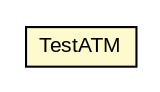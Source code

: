 #!/usr/local/bin/dot
#
# Class diagram 
# Generated by UMLGraph version R5_6 (http://www.umlgraph.org/)
#

digraph G {
	edge [fontname="arial",fontsize=10,labelfontname="arial",labelfontsize=10];
	node [fontname="arial",fontsize=10,shape=plaintext];
	nodesep=0.25;
	ranksep=0.5;
	// java_oo.atm.TestATM
	c24718 [label=<<table title="java_oo.atm.TestATM" border="0" cellborder="1" cellspacing="0" cellpadding="2" port="p" bgcolor="lemonChiffon" href="./TestATM.html">
		<tr><td><table border="0" cellspacing="0" cellpadding="1">
<tr><td align="center" balign="center"> TestATM </td></tr>
		</table></td></tr>
		</table>>, URL="./TestATM.html", fontname="arial", fontcolor="black", fontsize=10.0];
}

